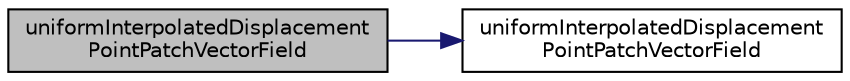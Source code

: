 digraph "uniformInterpolatedDisplacementPointPatchVectorField"
{
  bgcolor="transparent";
  edge [fontname="Helvetica",fontsize="10",labelfontname="Helvetica",labelfontsize="10"];
  node [fontname="Helvetica",fontsize="10",shape=record];
  rankdir="LR";
  Node1 [label="uniformInterpolatedDisplacement\lPointPatchVectorField",height=0.2,width=0.4,color="black", fillcolor="grey75", style="filled", fontcolor="black"];
  Node1 -> Node2 [color="midnightblue",fontsize="10",style="solid",fontname="Helvetica"];
  Node2 [label="uniformInterpolatedDisplacement\lPointPatchVectorField",height=0.2,width=0.4,color="black",URL="$a02859.html#a7be0bc6e13fdbde4516b95373aa245a0",tooltip="Construct from patch and internal field. "];
}
